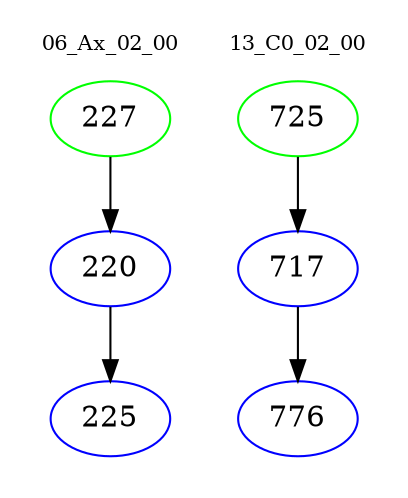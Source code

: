digraph{
subgraph cluster_0 {
color = white
label = "06_Ax_02_00";
fontsize=10;
T0_227 [label="227", color="green"]
T0_227 -> T0_220 [color="black"]
T0_220 [label="220", color="blue"]
T0_220 -> T0_225 [color="black"]
T0_225 [label="225", color="blue"]
}
subgraph cluster_1 {
color = white
label = "13_C0_02_00";
fontsize=10;
T1_725 [label="725", color="green"]
T1_725 -> T1_717 [color="black"]
T1_717 [label="717", color="blue"]
T1_717 -> T1_776 [color="black"]
T1_776 [label="776", color="blue"]
}
}
